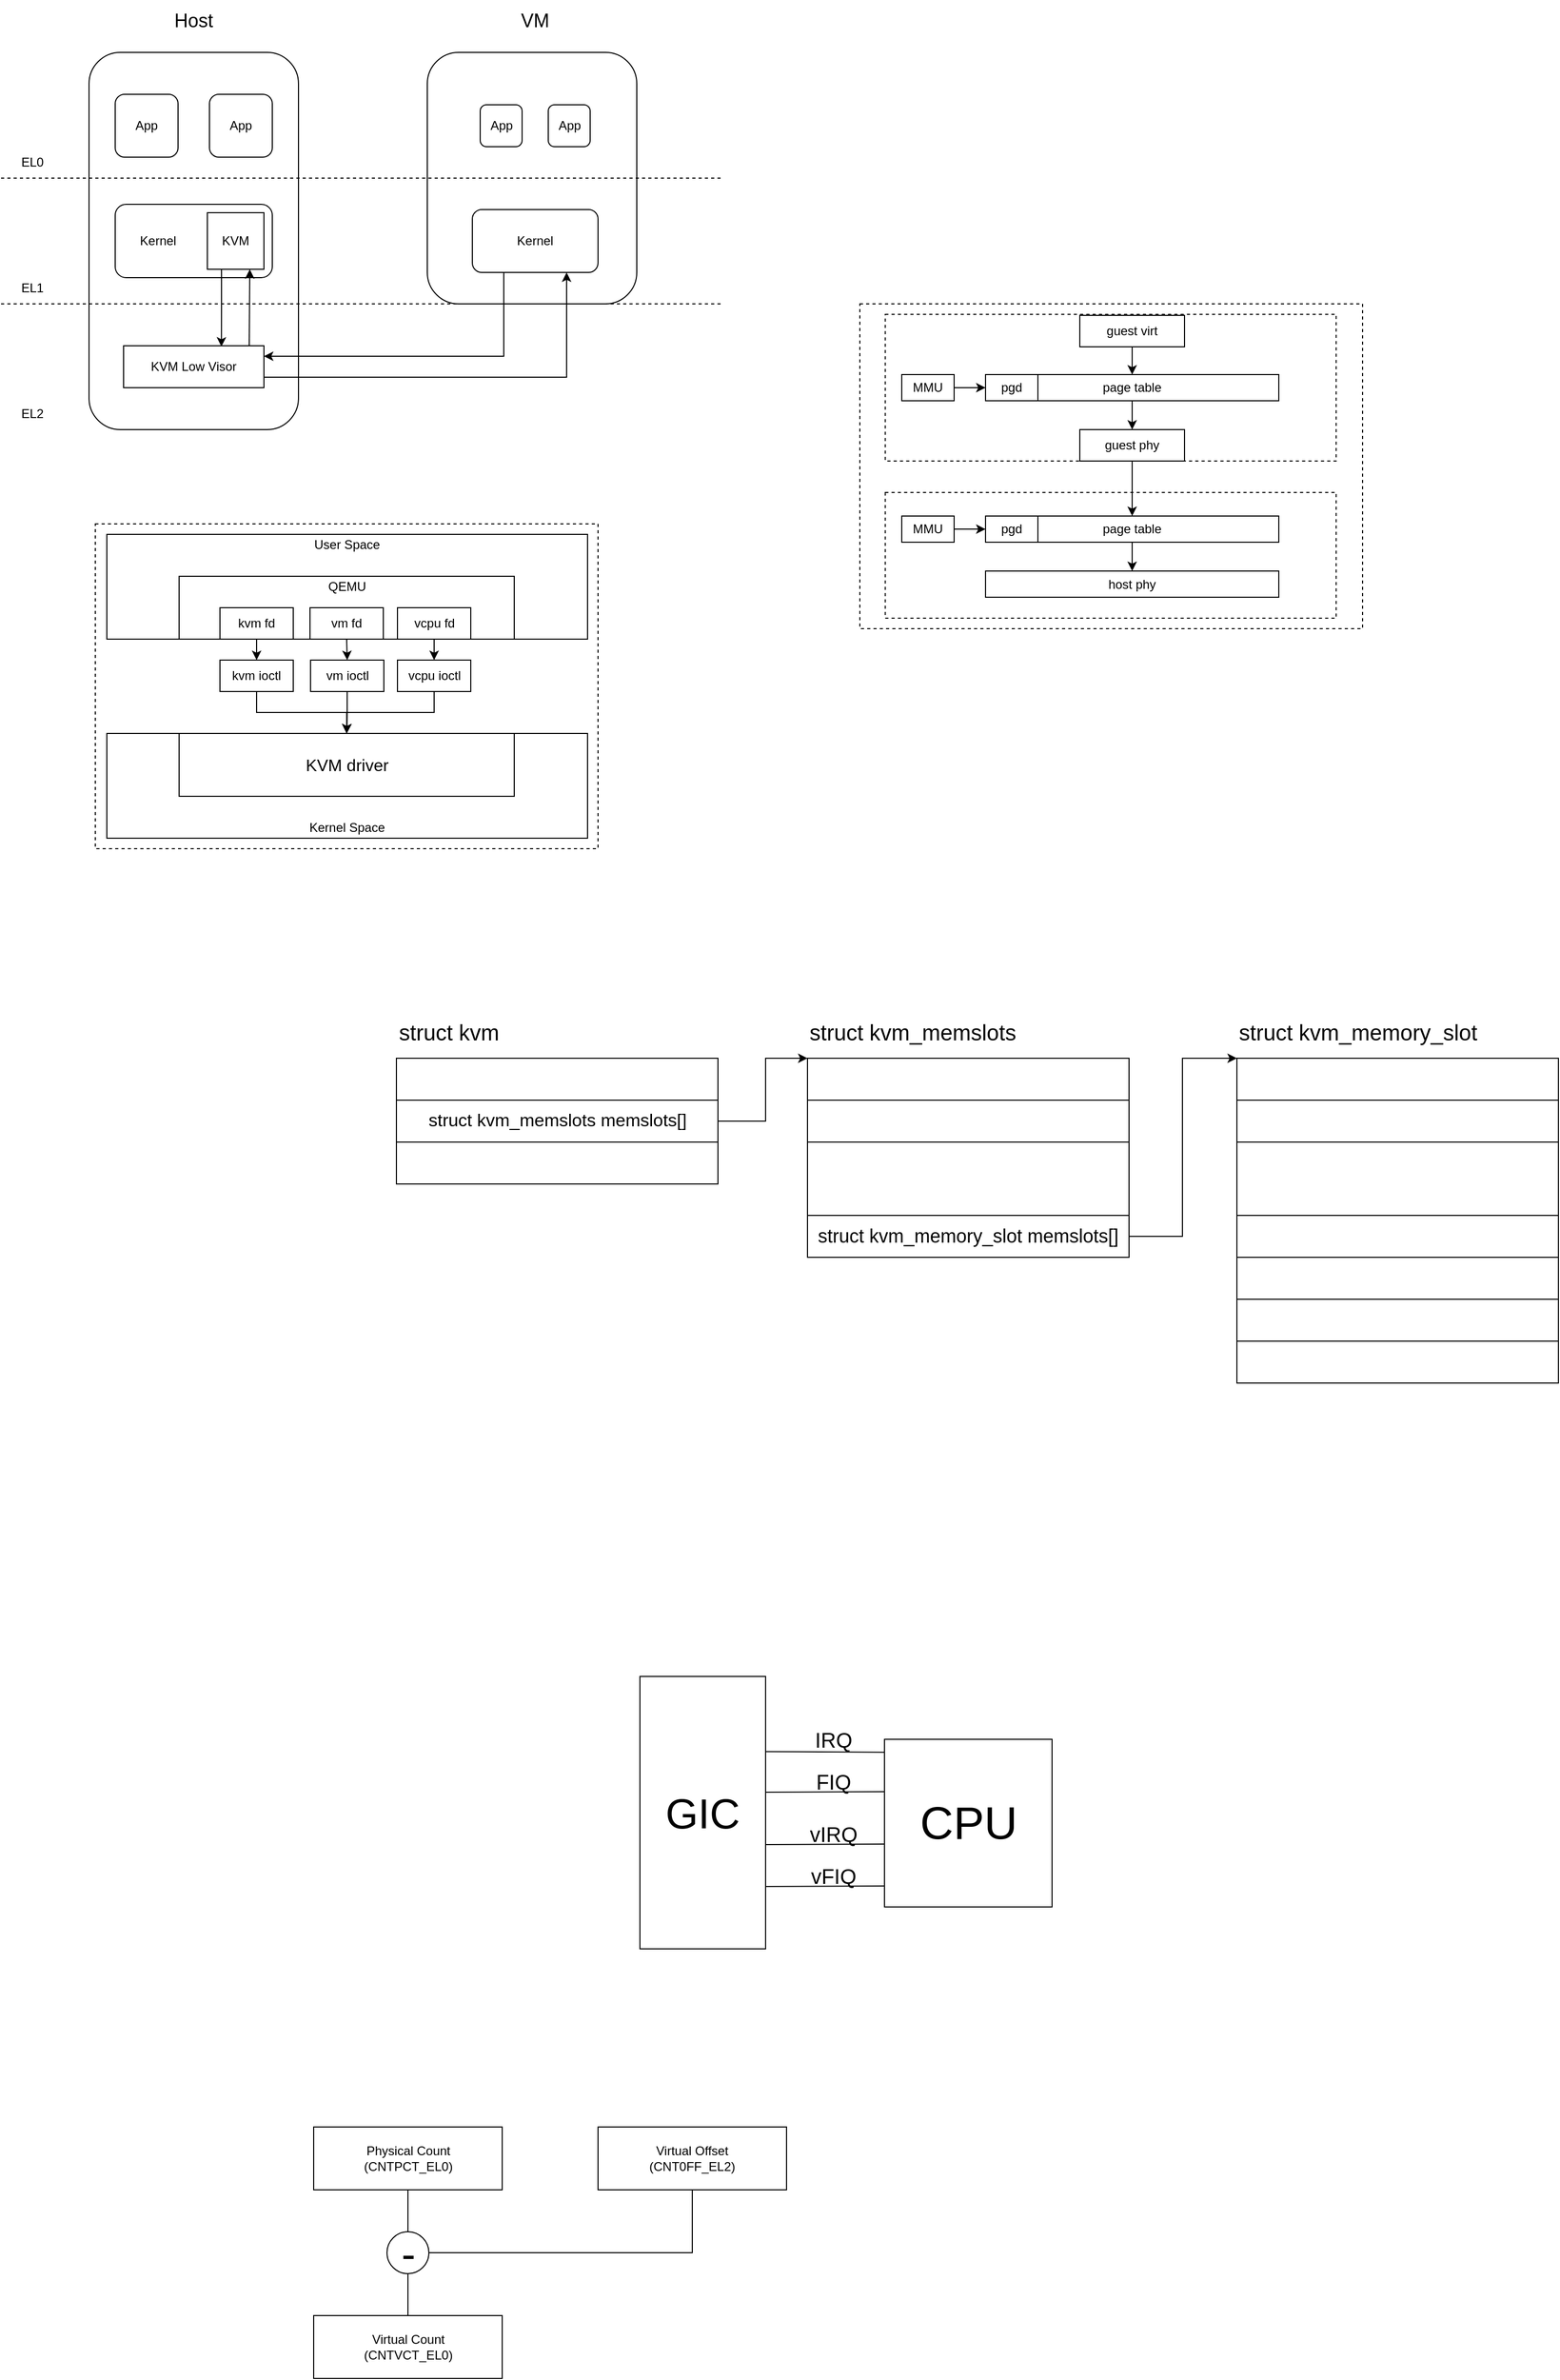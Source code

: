 <mxfile version="20.2.3" type="github">
  <diagram id="0Gi7k2H3K9yGx6-CRsK0" name="第 1 页">
    <mxGraphModel dx="1209" dy="749" grid="1" gridSize="10" guides="1" tooltips="1" connect="1" arrows="1" fold="1" page="0" pageScale="1" pageWidth="1200" pageHeight="1920" math="0" shadow="0">
      <root>
        <mxCell id="0" />
        <mxCell id="1" parent="0" />
        <mxCell id="M2KwWTT17FDbJII6S5ux-3" value="" style="rounded=1;whiteSpace=wrap;html=1;fillColor=none;" parent="1" vertex="1">
          <mxGeometry x="507" y="240" width="200" height="240" as="geometry" />
        </mxCell>
        <mxCell id="M2KwWTT17FDbJII6S5ux-1" value="" style="rounded=1;whiteSpace=wrap;html=1;fillColor=none;" parent="1" vertex="1">
          <mxGeometry x="184" y="240" width="200" height="360" as="geometry" />
        </mxCell>
        <mxCell id="M2KwWTT17FDbJII6S5ux-5" value="" style="endArrow=none;dashed=1;html=1;rounded=0;" parent="1" edge="1">
          <mxGeometry width="50" height="50" relative="1" as="geometry">
            <mxPoint x="100" y="360" as="sourcePoint" />
            <mxPoint x="790" y="360" as="targetPoint" />
          </mxGeometry>
        </mxCell>
        <mxCell id="M2KwWTT17FDbJII6S5ux-6" value="" style="endArrow=none;dashed=1;html=1;rounded=0;" parent="1" edge="1">
          <mxGeometry width="50" height="50" relative="1" as="geometry">
            <mxPoint x="100" y="480" as="sourcePoint" />
            <mxPoint x="790" y="480" as="targetPoint" />
          </mxGeometry>
        </mxCell>
        <mxCell id="M2KwWTT17FDbJII6S5ux-7" value="EL0" style="text;html=1;strokeColor=none;fillColor=none;align=center;verticalAlign=middle;whiteSpace=wrap;rounded=0;" parent="1" vertex="1">
          <mxGeometry x="100" y="330" width="60" height="30" as="geometry" />
        </mxCell>
        <mxCell id="M2KwWTT17FDbJII6S5ux-8" value="EL1" style="text;html=1;strokeColor=none;fillColor=none;align=center;verticalAlign=middle;whiteSpace=wrap;rounded=0;" parent="1" vertex="1">
          <mxGeometry x="100" y="450" width="60" height="30" as="geometry" />
        </mxCell>
        <mxCell id="M2KwWTT17FDbJII6S5ux-9" value="EL2" style="text;html=1;strokeColor=none;fillColor=none;align=center;verticalAlign=middle;whiteSpace=wrap;rounded=0;" parent="1" vertex="1">
          <mxGeometry x="100" y="570" width="60" height="30" as="geometry" />
        </mxCell>
        <mxCell id="M2KwWTT17FDbJII6S5ux-22" style="edgeStyle=orthogonalEdgeStyle;rounded=0;orthogonalLoop=1;jettySize=auto;html=1;exitX=1;exitY=0.75;exitDx=0;exitDy=0;entryX=0.75;entryY=1;entryDx=0;entryDy=0;fontSize=18;" parent="1" source="M2KwWTT17FDbJII6S5ux-10" target="M2KwWTT17FDbJII6S5ux-11" edge="1">
          <mxGeometry relative="1" as="geometry" />
        </mxCell>
        <mxCell id="M2KwWTT17FDbJII6S5ux-10" value="KVM Low Visor" style="rounded=0;whiteSpace=wrap;html=1;fillColor=none;" parent="1" vertex="1">
          <mxGeometry x="217" y="520" width="134" height="40" as="geometry" />
        </mxCell>
        <mxCell id="M2KwWTT17FDbJII6S5ux-21" style="edgeStyle=orthogonalEdgeStyle;rounded=0;orthogonalLoop=1;jettySize=auto;html=1;exitX=0.25;exitY=1;exitDx=0;exitDy=0;entryX=1;entryY=0.25;entryDx=0;entryDy=0;fontSize=18;" parent="1" source="M2KwWTT17FDbJII6S5ux-11" target="M2KwWTT17FDbJII6S5ux-10" edge="1">
          <mxGeometry relative="1" as="geometry" />
        </mxCell>
        <mxCell id="M2KwWTT17FDbJII6S5ux-11" value="Kernel" style="rounded=1;whiteSpace=wrap;html=1;fillColor=none;" parent="1" vertex="1">
          <mxGeometry x="550" y="390" width="120" height="60" as="geometry" />
        </mxCell>
        <mxCell id="M2KwWTT17FDbJII6S5ux-12" value="" style="rounded=1;whiteSpace=wrap;html=1;fillColor=none;" parent="1" vertex="1">
          <mxGeometry x="209" y="385" width="150" height="70" as="geometry" />
        </mxCell>
        <mxCell id="M2KwWTT17FDbJII6S5ux-23" style="edgeStyle=orthogonalEdgeStyle;rounded=0;orthogonalLoop=1;jettySize=auto;html=1;exitX=0.25;exitY=1;exitDx=0;exitDy=0;entryX=0.697;entryY=0.02;entryDx=0;entryDy=0;entryPerimeter=0;fontSize=18;" parent="1" source="M2KwWTT17FDbJII6S5ux-13" target="M2KwWTT17FDbJII6S5ux-10" edge="1">
          <mxGeometry relative="1" as="geometry" />
        </mxCell>
        <mxCell id="M2KwWTT17FDbJII6S5ux-24" style="edgeStyle=orthogonalEdgeStyle;rounded=0;orthogonalLoop=1;jettySize=auto;html=1;exitX=0.75;exitY=1;exitDx=0;exitDy=0;fontSize=18;startArrow=classic;startFill=1;endArrow=none;endFill=0;" parent="1" source="M2KwWTT17FDbJII6S5ux-13" edge="1">
          <mxGeometry relative="1" as="geometry">
            <mxPoint x="337" y="520" as="targetPoint" />
          </mxGeometry>
        </mxCell>
        <mxCell id="M2KwWTT17FDbJII6S5ux-13" value="KVM" style="whiteSpace=wrap;html=1;aspect=fixed;fillColor=none;" parent="1" vertex="1">
          <mxGeometry x="297" y="393" width="54" height="54" as="geometry" />
        </mxCell>
        <mxCell id="M2KwWTT17FDbJII6S5ux-14" value="Kernel" style="text;html=1;strokeColor=none;fillColor=none;align=center;verticalAlign=middle;whiteSpace=wrap;rounded=0;" parent="1" vertex="1">
          <mxGeometry x="220" y="405" width="60" height="30" as="geometry" />
        </mxCell>
        <mxCell id="M2KwWTT17FDbJII6S5ux-15" value="App" style="rounded=1;whiteSpace=wrap;html=1;fillColor=none;" parent="1" vertex="1">
          <mxGeometry x="209" y="280" width="60" height="60" as="geometry" />
        </mxCell>
        <mxCell id="M2KwWTT17FDbJII6S5ux-16" value="App" style="rounded=1;whiteSpace=wrap;html=1;fillColor=none;" parent="1" vertex="1">
          <mxGeometry x="299" y="280" width="60" height="60" as="geometry" />
        </mxCell>
        <mxCell id="M2KwWTT17FDbJII6S5ux-17" value="App" style="rounded=1;whiteSpace=wrap;html=1;fillColor=none;" parent="1" vertex="1">
          <mxGeometry x="557.5" y="290" width="40" height="40" as="geometry" />
        </mxCell>
        <mxCell id="M2KwWTT17FDbJII6S5ux-18" value="App" style="rounded=1;whiteSpace=wrap;html=1;fillColor=none;" parent="1" vertex="1">
          <mxGeometry x="622.5" y="290" width="40" height="40" as="geometry" />
        </mxCell>
        <mxCell id="M2KwWTT17FDbJII6S5ux-19" value="&lt;font style=&quot;font-size: 18px;&quot;&gt;Host&lt;/font&gt;" style="text;html=1;strokeColor=none;fillColor=none;align=center;verticalAlign=middle;whiteSpace=wrap;rounded=0;rotation=0;" parent="1" vertex="1">
          <mxGeometry x="241" y="190" width="86" height="40" as="geometry" />
        </mxCell>
        <mxCell id="M2KwWTT17FDbJII6S5ux-20" value="&lt;font style=&quot;font-size: 18px;&quot;&gt;VM&lt;/font&gt;" style="text;html=1;strokeColor=none;fillColor=none;align=center;verticalAlign=middle;whiteSpace=wrap;rounded=0;rotation=0;" parent="1" vertex="1">
          <mxGeometry x="567" y="190" width="86" height="40" as="geometry" />
        </mxCell>
        <mxCell id="kygwGKtB1yvdqvIX1WsP-1" value="" style="rounded=0;whiteSpace=wrap;html=1;fillColor=none;dashed=1;" parent="1" vertex="1">
          <mxGeometry x="190" y="690" width="480" height="310" as="geometry" />
        </mxCell>
        <mxCell id="kygwGKtB1yvdqvIX1WsP-2" value="" style="rounded=0;whiteSpace=wrap;html=1;fillColor=none;" parent="1" vertex="1">
          <mxGeometry x="201" y="700" width="459" height="100" as="geometry" />
        </mxCell>
        <mxCell id="kygwGKtB1yvdqvIX1WsP-3" value="" style="rounded=0;whiteSpace=wrap;html=1;fillColor=none;" parent="1" vertex="1">
          <mxGeometry x="201" y="890" width="459" height="100" as="geometry" />
        </mxCell>
        <mxCell id="kygwGKtB1yvdqvIX1WsP-4" value="" style="rounded=0;whiteSpace=wrap;html=1;fillColor=none;" parent="1" vertex="1">
          <mxGeometry x="270" y="740" width="320" height="60" as="geometry" />
        </mxCell>
        <mxCell id="kygwGKtB1yvdqvIX1WsP-5" value="" style="rounded=0;whiteSpace=wrap;html=1;fillColor=none;" parent="1" vertex="1">
          <mxGeometry x="270" y="890" width="320" height="60" as="geometry" />
        </mxCell>
        <mxCell id="kygwGKtB1yvdqvIX1WsP-18" style="edgeStyle=orthogonalEdgeStyle;rounded=0;orthogonalLoop=1;jettySize=auto;html=1;exitX=0.5;exitY=1;exitDx=0;exitDy=0;entryX=0.5;entryY=0;entryDx=0;entryDy=0;fontSize=16;" parent="1" source="kygwGKtB1yvdqvIX1WsP-6" target="kygwGKtB1yvdqvIX1WsP-9" edge="1">
          <mxGeometry relative="1" as="geometry" />
        </mxCell>
        <mxCell id="kygwGKtB1yvdqvIX1WsP-6" value="kvm fd" style="rounded=0;whiteSpace=wrap;html=1;fillColor=none;" parent="1" vertex="1">
          <mxGeometry x="309" y="770" width="70" height="30" as="geometry" />
        </mxCell>
        <mxCell id="kygwGKtB1yvdqvIX1WsP-19" style="edgeStyle=orthogonalEdgeStyle;rounded=0;orthogonalLoop=1;jettySize=auto;html=1;exitX=0.5;exitY=1;exitDx=0;exitDy=0;entryX=0.5;entryY=0;entryDx=0;entryDy=0;fontSize=16;" parent="1" source="kygwGKtB1yvdqvIX1WsP-7" target="kygwGKtB1yvdqvIX1WsP-10" edge="1">
          <mxGeometry relative="1" as="geometry" />
        </mxCell>
        <mxCell id="kygwGKtB1yvdqvIX1WsP-7" value="vm fd" style="rounded=0;whiteSpace=wrap;html=1;fillColor=none;" parent="1" vertex="1">
          <mxGeometry x="395" y="770" width="70" height="30" as="geometry" />
        </mxCell>
        <mxCell id="kygwGKtB1yvdqvIX1WsP-20" style="edgeStyle=orthogonalEdgeStyle;rounded=0;orthogonalLoop=1;jettySize=auto;html=1;exitX=0.5;exitY=1;exitDx=0;exitDy=0;entryX=0.5;entryY=0;entryDx=0;entryDy=0;fontSize=16;" parent="1" source="kygwGKtB1yvdqvIX1WsP-8" target="kygwGKtB1yvdqvIX1WsP-11" edge="1">
          <mxGeometry relative="1" as="geometry" />
        </mxCell>
        <mxCell id="kygwGKtB1yvdqvIX1WsP-8" value="vcpu fd" style="rounded=0;whiteSpace=wrap;html=1;fillColor=none;" parent="1" vertex="1">
          <mxGeometry x="478.5" y="770" width="70" height="30" as="geometry" />
        </mxCell>
        <mxCell id="kygwGKtB1yvdqvIX1WsP-21" style="edgeStyle=orthogonalEdgeStyle;rounded=0;orthogonalLoop=1;jettySize=auto;html=1;exitX=0.5;exitY=1;exitDx=0;exitDy=0;entryX=0.5;entryY=0;entryDx=0;entryDy=0;fontSize=16;" parent="1" source="kygwGKtB1yvdqvIX1WsP-9" target="kygwGKtB1yvdqvIX1WsP-5" edge="1">
          <mxGeometry relative="1" as="geometry">
            <Array as="points">
              <mxPoint x="344" y="870" />
              <mxPoint x="430" y="870" />
            </Array>
          </mxGeometry>
        </mxCell>
        <mxCell id="kygwGKtB1yvdqvIX1WsP-9" value="kvm ioctl" style="rounded=0;whiteSpace=wrap;html=1;fillColor=none;" parent="1" vertex="1">
          <mxGeometry x="309" y="820" width="70" height="30" as="geometry" />
        </mxCell>
        <mxCell id="kygwGKtB1yvdqvIX1WsP-22" style="edgeStyle=orthogonalEdgeStyle;rounded=0;orthogonalLoop=1;jettySize=auto;html=1;exitX=0.5;exitY=1;exitDx=0;exitDy=0;entryX=0.5;entryY=0;entryDx=0;entryDy=0;fontSize=16;" parent="1" source="kygwGKtB1yvdqvIX1WsP-10" target="kygwGKtB1yvdqvIX1WsP-5" edge="1">
          <mxGeometry relative="1" as="geometry" />
        </mxCell>
        <mxCell id="kygwGKtB1yvdqvIX1WsP-10" value="vm ioctl" style="rounded=0;whiteSpace=wrap;html=1;fillColor=none;" parent="1" vertex="1">
          <mxGeometry x="395.5" y="820" width="70" height="30" as="geometry" />
        </mxCell>
        <mxCell id="kygwGKtB1yvdqvIX1WsP-23" style="edgeStyle=orthogonalEdgeStyle;rounded=0;orthogonalLoop=1;jettySize=auto;html=1;exitX=0.5;exitY=1;exitDx=0;exitDy=0;fontSize=16;" parent="1" source="kygwGKtB1yvdqvIX1WsP-11" edge="1">
          <mxGeometry relative="1" as="geometry">
            <mxPoint x="430" y="890" as="targetPoint" />
          </mxGeometry>
        </mxCell>
        <mxCell id="kygwGKtB1yvdqvIX1WsP-11" value="vcpu ioctl" style="rounded=0;whiteSpace=wrap;html=1;fillColor=none;" parent="1" vertex="1">
          <mxGeometry x="478.5" y="820" width="70" height="30" as="geometry" />
        </mxCell>
        <mxCell id="kygwGKtB1yvdqvIX1WsP-12" value="QEMU" style="text;html=1;strokeColor=none;fillColor=none;align=center;verticalAlign=middle;whiteSpace=wrap;rounded=0;" parent="1" vertex="1">
          <mxGeometry x="382.5" y="740" width="95" height="20" as="geometry" />
        </mxCell>
        <mxCell id="kygwGKtB1yvdqvIX1WsP-14" value="&lt;font style=&quot;font-size: 16px;&quot;&gt;KVM driver&lt;/font&gt;" style="text;html=1;strokeColor=none;fillColor=none;align=center;verticalAlign=middle;whiteSpace=wrap;rounded=0;" parent="1" vertex="1">
          <mxGeometry x="382.5" y="905" width="95" height="30" as="geometry" />
        </mxCell>
        <mxCell id="kygwGKtB1yvdqvIX1WsP-16" value="Kernel Space" style="text;html=1;strokeColor=none;fillColor=none;align=center;verticalAlign=middle;whiteSpace=wrap;rounded=0;" parent="1" vertex="1">
          <mxGeometry x="382.5" y="970" width="95" height="20" as="geometry" />
        </mxCell>
        <mxCell id="kygwGKtB1yvdqvIX1WsP-17" value="User Space" style="text;html=1;strokeColor=none;fillColor=none;align=center;verticalAlign=middle;whiteSpace=wrap;rounded=0;" parent="1" vertex="1">
          <mxGeometry x="382.5" y="700" width="95" height="20" as="geometry" />
        </mxCell>
        <mxCell id="fz9DKFjjDcTLPEcL4_bX-1" value="" style="rounded=0;whiteSpace=wrap;html=1;fillColor=none;dashed=1;" parent="1" vertex="1">
          <mxGeometry x="920" y="480" width="480" height="310" as="geometry" />
        </mxCell>
        <mxCell id="fz9DKFjjDcTLPEcL4_bX-3" value="" style="rounded=0;whiteSpace=wrap;html=1;fillColor=none;dashed=1;" parent="1" vertex="1">
          <mxGeometry x="944.25" y="490" width="430.5" height="140" as="geometry" />
        </mxCell>
        <mxCell id="fz9DKFjjDcTLPEcL4_bX-4" value="" style="rounded=0;whiteSpace=wrap;html=1;fillColor=none;dashed=1;" parent="1" vertex="1">
          <mxGeometry x="944.25" y="660" width="430.5" height="120" as="geometry" />
        </mxCell>
        <mxCell id="fz9DKFjjDcTLPEcL4_bX-17" style="edgeStyle=orthogonalEdgeStyle;rounded=0;orthogonalLoop=1;jettySize=auto;html=1;exitX=1;exitY=0.5;exitDx=0;exitDy=0;entryX=0;entryY=0.5;entryDx=0;entryDy=0;" parent="1" source="fz9DKFjjDcTLPEcL4_bX-5" target="fz9DKFjjDcTLPEcL4_bX-7" edge="1">
          <mxGeometry relative="1" as="geometry" />
        </mxCell>
        <mxCell id="fz9DKFjjDcTLPEcL4_bX-5" value="MMU" style="rounded=0;whiteSpace=wrap;html=1;" parent="1" vertex="1">
          <mxGeometry x="960" y="547.5" width="50" height="25" as="geometry" />
        </mxCell>
        <mxCell id="fz9DKFjjDcTLPEcL4_bX-14" style="edgeStyle=orthogonalEdgeStyle;rounded=0;orthogonalLoop=1;jettySize=auto;html=1;exitX=0.5;exitY=1;exitDx=0;exitDy=0;entryX=0.5;entryY=0;entryDx=0;entryDy=0;" parent="1" source="fz9DKFjjDcTLPEcL4_bX-6" target="fz9DKFjjDcTLPEcL4_bX-8" edge="1">
          <mxGeometry relative="1" as="geometry" />
        </mxCell>
        <mxCell id="fz9DKFjjDcTLPEcL4_bX-6" value="page table" style="rounded=0;whiteSpace=wrap;html=1;" parent="1" vertex="1">
          <mxGeometry x="1040" y="547.5" width="280" height="25" as="geometry" />
        </mxCell>
        <mxCell id="fz9DKFjjDcTLPEcL4_bX-7" value="pgd" style="rounded=0;whiteSpace=wrap;html=1;" parent="1" vertex="1">
          <mxGeometry x="1040" y="547.5" width="50" height="25" as="geometry" />
        </mxCell>
        <mxCell id="fz9DKFjjDcTLPEcL4_bX-13" style="edgeStyle=orthogonalEdgeStyle;rounded=0;orthogonalLoop=1;jettySize=auto;html=1;exitX=0.5;exitY=1;exitDx=0;exitDy=0;entryX=0.5;entryY=0;entryDx=0;entryDy=0;" parent="1" source="fz9DKFjjDcTLPEcL4_bX-8" target="fz9DKFjjDcTLPEcL4_bX-11" edge="1">
          <mxGeometry relative="1" as="geometry" />
        </mxCell>
        <mxCell id="fz9DKFjjDcTLPEcL4_bX-8" value="guest phy" style="rounded=0;whiteSpace=wrap;html=1;" parent="1" vertex="1">
          <mxGeometry x="1130" y="600" width="100" height="30" as="geometry" />
        </mxCell>
        <mxCell id="fz9DKFjjDcTLPEcL4_bX-15" style="edgeStyle=orthogonalEdgeStyle;rounded=0;orthogonalLoop=1;jettySize=auto;html=1;exitX=0.5;exitY=1;exitDx=0;exitDy=0;entryX=0.5;entryY=0;entryDx=0;entryDy=0;" parent="1" source="fz9DKFjjDcTLPEcL4_bX-9" target="fz9DKFjjDcTLPEcL4_bX-6" edge="1">
          <mxGeometry relative="1" as="geometry" />
        </mxCell>
        <mxCell id="fz9DKFjjDcTLPEcL4_bX-9" value="guest virt" style="rounded=0;whiteSpace=wrap;html=1;" parent="1" vertex="1">
          <mxGeometry x="1130" y="491" width="100" height="30" as="geometry" />
        </mxCell>
        <mxCell id="fz9DKFjjDcTLPEcL4_bX-18" style="edgeStyle=orthogonalEdgeStyle;rounded=0;orthogonalLoop=1;jettySize=auto;html=1;exitX=1;exitY=0.5;exitDx=0;exitDy=0;entryX=0;entryY=0.5;entryDx=0;entryDy=0;" parent="1" source="fz9DKFjjDcTLPEcL4_bX-10" target="fz9DKFjjDcTLPEcL4_bX-12" edge="1">
          <mxGeometry relative="1" as="geometry" />
        </mxCell>
        <mxCell id="fz9DKFjjDcTLPEcL4_bX-10" value="MMU" style="rounded=0;whiteSpace=wrap;html=1;" parent="1" vertex="1">
          <mxGeometry x="960" y="682.5" width="50" height="25" as="geometry" />
        </mxCell>
        <mxCell id="fz9DKFjjDcTLPEcL4_bX-19" style="edgeStyle=orthogonalEdgeStyle;rounded=0;orthogonalLoop=1;jettySize=auto;html=1;exitX=0.5;exitY=1;exitDx=0;exitDy=0;entryX=0.5;entryY=0;entryDx=0;entryDy=0;" parent="1" source="fz9DKFjjDcTLPEcL4_bX-11" target="fz9DKFjjDcTLPEcL4_bX-16" edge="1">
          <mxGeometry relative="1" as="geometry" />
        </mxCell>
        <mxCell id="fz9DKFjjDcTLPEcL4_bX-11" value="page table" style="rounded=0;whiteSpace=wrap;html=1;" parent="1" vertex="1">
          <mxGeometry x="1040" y="682.5" width="280" height="25" as="geometry" />
        </mxCell>
        <mxCell id="fz9DKFjjDcTLPEcL4_bX-12" value="pgd" style="rounded=0;whiteSpace=wrap;html=1;" parent="1" vertex="1">
          <mxGeometry x="1040" y="682.5" width="50" height="25" as="geometry" />
        </mxCell>
        <mxCell id="fz9DKFjjDcTLPEcL4_bX-16" value="host phy" style="rounded=0;whiteSpace=wrap;html=1;" parent="1" vertex="1">
          <mxGeometry x="1040" y="735" width="280" height="25" as="geometry" />
        </mxCell>
        <mxCell id="hOiswsmNN2-7Tfmbyqsf-1" value="" style="rounded=0;whiteSpace=wrap;html=1;" parent="1" vertex="1">
          <mxGeometry x="477.5" y="1200" width="307" height="120" as="geometry" />
        </mxCell>
        <mxCell id="hOiswsmNN2-7Tfmbyqsf-16" style="edgeStyle=orthogonalEdgeStyle;rounded=0;orthogonalLoop=1;jettySize=auto;html=1;exitX=1;exitY=0.5;exitDx=0;exitDy=0;fontSize=18;entryX=0;entryY=0;entryDx=0;entryDy=0;" parent="1" source="hOiswsmNN2-7Tfmbyqsf-2" target="hOiswsmNN2-7Tfmbyqsf-3" edge="1">
          <mxGeometry relative="1" as="geometry">
            <mxPoint x="830" y="1240" as="targetPoint" />
            <Array as="points">
              <mxPoint x="830" y="1260" />
              <mxPoint x="830" y="1200" />
            </Array>
          </mxGeometry>
        </mxCell>
        <mxCell id="hOiswsmNN2-7Tfmbyqsf-2" value="&lt;font style=&quot;font-size: 17px;&quot;&gt;struct kvm_memslots memslots[]&lt;/font&gt;" style="rounded=0;whiteSpace=wrap;html=1;" parent="1" vertex="1">
          <mxGeometry x="477.5" y="1240" width="307" height="40" as="geometry" />
        </mxCell>
        <mxCell id="hOiswsmNN2-7Tfmbyqsf-3" value="" style="rounded=0;whiteSpace=wrap;html=1;" parent="1" vertex="1">
          <mxGeometry x="870" y="1200" width="307" height="190" as="geometry" />
        </mxCell>
        <mxCell id="hOiswsmNN2-7Tfmbyqsf-4" value="" style="rounded=0;whiteSpace=wrap;html=1;" parent="1" vertex="1">
          <mxGeometry x="870" y="1240" width="307" height="40" as="geometry" />
        </mxCell>
        <mxCell id="hOiswsmNN2-7Tfmbyqsf-18" style="edgeStyle=orthogonalEdgeStyle;rounded=0;orthogonalLoop=1;jettySize=auto;html=1;exitX=1;exitY=0.5;exitDx=0;exitDy=0;entryX=0;entryY=0;entryDx=0;entryDy=0;fontSize=18;" parent="1" source="hOiswsmNN2-7Tfmbyqsf-5" target="hOiswsmNN2-7Tfmbyqsf-6" edge="1">
          <mxGeometry relative="1" as="geometry">
            <Array as="points">
              <mxPoint x="1228" y="1370" />
              <mxPoint x="1228" y="1200" />
            </Array>
          </mxGeometry>
        </mxCell>
        <mxCell id="hOiswsmNN2-7Tfmbyqsf-5" value="&lt;font style=&quot;font-size: 18px;&quot;&gt;struct kvm_memory_slot memslots[]&lt;/font&gt;" style="rounded=0;whiteSpace=wrap;html=1;" parent="1" vertex="1">
          <mxGeometry x="870" y="1350" width="307" height="40" as="geometry" />
        </mxCell>
        <mxCell id="hOiswsmNN2-7Tfmbyqsf-6" value="" style="rounded=0;whiteSpace=wrap;html=1;" parent="1" vertex="1">
          <mxGeometry x="1280" y="1200" width="307" height="310" as="geometry" />
        </mxCell>
        <mxCell id="hOiswsmNN2-7Tfmbyqsf-7" value="" style="rounded=0;whiteSpace=wrap;html=1;" parent="1" vertex="1">
          <mxGeometry x="1280" y="1240" width="307" height="40" as="geometry" />
        </mxCell>
        <mxCell id="hOiswsmNN2-7Tfmbyqsf-8" value="" style="rounded=0;whiteSpace=wrap;html=1;" parent="1" vertex="1">
          <mxGeometry x="1280" y="1350" width="307" height="40" as="geometry" />
        </mxCell>
        <mxCell id="hOiswsmNN2-7Tfmbyqsf-9" value="" style="rounded=0;whiteSpace=wrap;html=1;" parent="1" vertex="1">
          <mxGeometry x="1280" y="1390" width="307" height="40" as="geometry" />
        </mxCell>
        <mxCell id="hOiswsmNN2-7Tfmbyqsf-10" value="" style="rounded=0;whiteSpace=wrap;html=1;" parent="1" vertex="1">
          <mxGeometry x="1280" y="1430" width="307" height="40" as="geometry" />
        </mxCell>
        <mxCell id="hOiswsmNN2-7Tfmbyqsf-11" value="" style="rounded=0;whiteSpace=wrap;html=1;" parent="1" vertex="1">
          <mxGeometry x="1280" y="1470" width="307" height="40" as="geometry" />
        </mxCell>
        <mxCell id="hOiswsmNN2-7Tfmbyqsf-13" value="&lt;font style=&quot;font-size: 21px;&quot;&gt;struct kvm&lt;/font&gt;" style="text;html=1;strokeColor=none;fillColor=none;align=left;verticalAlign=middle;whiteSpace=wrap;rounded=0;" parent="1" vertex="1">
          <mxGeometry x="478" y="1160" width="156" height="30" as="geometry" />
        </mxCell>
        <mxCell id="hOiswsmNN2-7Tfmbyqsf-14" value="&lt;font style=&quot;font-size: 21px;&quot;&gt;struct kvm_memslots&lt;/font&gt;" style="text;html=1;strokeColor=none;fillColor=none;align=left;verticalAlign=middle;whiteSpace=wrap;rounded=0;" parent="1" vertex="1">
          <mxGeometry x="870" y="1160" width="280" height="30" as="geometry" />
        </mxCell>
        <mxCell id="hOiswsmNN2-7Tfmbyqsf-15" value="&lt;font style=&quot;font-size: 21px;&quot;&gt;struct kvm_memory_slot&lt;/font&gt;" style="text;html=1;strokeColor=none;fillColor=none;align=left;verticalAlign=middle;whiteSpace=wrap;rounded=0;" parent="1" vertex="1">
          <mxGeometry x="1280" y="1160" width="280" height="30" as="geometry" />
        </mxCell>
        <mxCell id="hOiswsmNN2-7Tfmbyqsf-19" value="CPU" style="whiteSpace=wrap;html=1;aspect=fixed;fontSize=44;" parent="1" vertex="1">
          <mxGeometry x="943.5" y="1850" width="160" height="160" as="geometry" />
        </mxCell>
        <mxCell id="hOiswsmNN2-7Tfmbyqsf-20" value="&lt;font style=&quot;font-size: 40px;&quot;&gt;GIC&lt;/font&gt;" style="rounded=0;whiteSpace=wrap;html=1;fontSize=18;" parent="1" vertex="1">
          <mxGeometry x="710" y="1790" width="120" height="260" as="geometry" />
        </mxCell>
        <mxCell id="hOiswsmNN2-7Tfmbyqsf-21" value="" style="endArrow=none;html=1;rounded=0;fontSize=44;exitX=0.999;exitY=0.276;exitDx=0;exitDy=0;exitPerimeter=0;entryX=0.001;entryY=0.077;entryDx=0;entryDy=0;entryPerimeter=0;" parent="1" source="hOiswsmNN2-7Tfmbyqsf-20" target="hOiswsmNN2-7Tfmbyqsf-19" edge="1">
          <mxGeometry width="50" height="50" relative="1" as="geometry">
            <mxPoint x="870" y="1880" as="sourcePoint" />
            <mxPoint x="940" y="1863" as="targetPoint" />
          </mxGeometry>
        </mxCell>
        <mxCell id="hOiswsmNN2-7Tfmbyqsf-22" value="" style="endArrow=none;html=1;rounded=0;fontSize=44;exitX=0.999;exitY=0.276;exitDx=0;exitDy=0;exitPerimeter=0;entryX=0.001;entryY=0.077;entryDx=0;entryDy=0;entryPerimeter=0;" parent="1" edge="1">
          <mxGeometry width="50" height="50" relative="1" as="geometry">
            <mxPoint x="829.72" y="1900.48" as="sourcePoint" />
            <mxPoint x="943.5" y="1900.0" as="targetPoint" />
          </mxGeometry>
        </mxCell>
        <mxCell id="hOiswsmNN2-7Tfmbyqsf-23" value="" style="endArrow=none;html=1;rounded=0;fontSize=44;exitX=0.999;exitY=0.276;exitDx=0;exitDy=0;exitPerimeter=0;entryX=0.001;entryY=0.077;entryDx=0;entryDy=0;entryPerimeter=0;" parent="1" edge="1">
          <mxGeometry width="50" height="50" relative="1" as="geometry">
            <mxPoint x="829.72" y="1950.48" as="sourcePoint" />
            <mxPoint x="943.5" y="1950" as="targetPoint" />
          </mxGeometry>
        </mxCell>
        <mxCell id="hOiswsmNN2-7Tfmbyqsf-24" value="" style="endArrow=none;html=1;rounded=0;fontSize=44;exitX=0.999;exitY=0.276;exitDx=0;exitDy=0;exitPerimeter=0;entryX=0.001;entryY=0.077;entryDx=0;entryDy=0;entryPerimeter=0;" parent="1" edge="1">
          <mxGeometry width="50" height="50" relative="1" as="geometry">
            <mxPoint x="829.72" y="1990.48" as="sourcePoint" />
            <mxPoint x="943.5" y="1990.0" as="targetPoint" />
          </mxGeometry>
        </mxCell>
        <mxCell id="hOiswsmNN2-7Tfmbyqsf-25" value="IRQ" style="text;html=1;strokeColor=none;fillColor=none;align=center;verticalAlign=middle;whiteSpace=wrap;rounded=0;fontSize=20;" parent="1" vertex="1">
          <mxGeometry x="860" y="1840" width="70" height="20" as="geometry" />
        </mxCell>
        <mxCell id="hOiswsmNN2-7Tfmbyqsf-26" value="FIQ" style="text;html=1;strokeColor=none;fillColor=none;align=center;verticalAlign=middle;whiteSpace=wrap;rounded=0;fontSize=20;" parent="1" vertex="1">
          <mxGeometry x="860" y="1880" width="70" height="20" as="geometry" />
        </mxCell>
        <mxCell id="hOiswsmNN2-7Tfmbyqsf-27" value="vIRQ" style="text;html=1;strokeColor=none;fillColor=none;align=center;verticalAlign=middle;whiteSpace=wrap;rounded=0;fontSize=20;" parent="1" vertex="1">
          <mxGeometry x="860" y="1930" width="70" height="20" as="geometry" />
        </mxCell>
        <mxCell id="hOiswsmNN2-7Tfmbyqsf-28" value="vFIQ" style="text;html=1;strokeColor=none;fillColor=none;align=center;verticalAlign=middle;whiteSpace=wrap;rounded=0;fontSize=20;" parent="1" vertex="1">
          <mxGeometry x="860" y="1970" width="70" height="20" as="geometry" />
        </mxCell>
        <mxCell id="h_8_JlVlkzVP_zDLFTlA-4" style="edgeStyle=orthogonalEdgeStyle;rounded=0;orthogonalLoop=1;jettySize=auto;html=1;exitX=0.5;exitY=1;exitDx=0;exitDy=0;entryX=0.5;entryY=0;entryDx=0;entryDy=0;fontSize=40;endArrow=none;endFill=0;" edge="1" parent="1" source="h_8_JlVlkzVP_zDLFTlA-1" target="h_8_JlVlkzVP_zDLFTlA-3">
          <mxGeometry relative="1" as="geometry" />
        </mxCell>
        <mxCell id="h_8_JlVlkzVP_zDLFTlA-1" value="Physical Count&lt;br&gt;(CNTPCT_EL0)" style="rounded=0;whiteSpace=wrap;html=1;" vertex="1" parent="1">
          <mxGeometry x="398.5" y="2220" width="180" height="60" as="geometry" />
        </mxCell>
        <mxCell id="h_8_JlVlkzVP_zDLFTlA-5" style="edgeStyle=orthogonalEdgeStyle;rounded=0;orthogonalLoop=1;jettySize=auto;html=1;exitX=0.5;exitY=0;exitDx=0;exitDy=0;entryX=0.5;entryY=1;entryDx=0;entryDy=0;fontSize=40;endArrow=none;endFill=0;" edge="1" parent="1" source="h_8_JlVlkzVP_zDLFTlA-2" target="h_8_JlVlkzVP_zDLFTlA-3">
          <mxGeometry relative="1" as="geometry" />
        </mxCell>
        <mxCell id="h_8_JlVlkzVP_zDLFTlA-2" value="Virtual Count&lt;br&gt;(CNTVCT_EL0)" style="rounded=0;whiteSpace=wrap;html=1;" vertex="1" parent="1">
          <mxGeometry x="398.5" y="2400" width="180" height="60" as="geometry" />
        </mxCell>
        <mxCell id="h_8_JlVlkzVP_zDLFTlA-6" style="edgeStyle=orthogonalEdgeStyle;rounded=0;orthogonalLoop=1;jettySize=auto;html=1;exitX=1;exitY=0.5;exitDx=0;exitDy=0;fontSize=40;endArrow=none;endFill=0;entryX=0.5;entryY=1;entryDx=0;entryDy=0;" edge="1" parent="1" source="h_8_JlVlkzVP_zDLFTlA-3" target="h_8_JlVlkzVP_zDLFTlA-7">
          <mxGeometry relative="1" as="geometry">
            <mxPoint x="580" y="2340" as="targetPoint" />
          </mxGeometry>
        </mxCell>
        <mxCell id="h_8_JlVlkzVP_zDLFTlA-3" value="&lt;font style=&quot;font-size: 40px;&quot;&gt;-&lt;/font&gt;" style="ellipse;whiteSpace=wrap;html=1;aspect=fixed;" vertex="1" parent="1">
          <mxGeometry x="468.5" y="2320" width="40" height="40" as="geometry" />
        </mxCell>
        <mxCell id="h_8_JlVlkzVP_zDLFTlA-7" value="Virtual Offset&lt;br&gt;(CNT0FF_EL2)" style="rounded=0;whiteSpace=wrap;html=1;" vertex="1" parent="1">
          <mxGeometry x="670" y="2220" width="180" height="60" as="geometry" />
        </mxCell>
      </root>
    </mxGraphModel>
  </diagram>
</mxfile>
